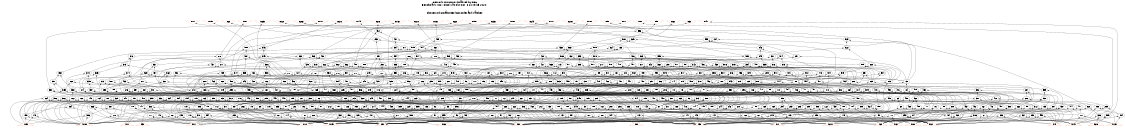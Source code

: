 # Network structure generated by ABC

digraph network {
size = "7.5,10";
center = true;
edge [dir = back];

{
  node [shape = plaintext];
  edge [style = invis];
  LevelTitle1 [label=""];
  LevelTitle2 [label=""];
  Level12 [label = ""];
  Level11 [label = ""];
  Level10 [label = ""];
  Level9 [label = ""];
  Level8 [label = ""];
  Level7 [label = ""];
  Level6 [label = ""];
  Level5 [label = ""];
  Level4 [label = ""];
  Level3 [label = ""];
  Level2 [label = ""];
  Level1 [label = ""];
  Level0 [label = ""];
  LevelTitle1 ->  LevelTitle2 ->  Level12 ->  Level11 ->  Level10 ->  Level9 ->  Level8 ->  Level7 ->  Level6 ->  Level5 ->  Level4 ->  Level3 ->  Level2 ->  Level1 ->  Level0;
}

{
  rank = same;
  LevelTitle1;
  title1 [shape=plaintext,
          fontsize=20,
          fontname = "Times-Roman",
          label="Network structure visualized by ABC\nBenchmark \"top\". Time was Thu Oct  8 20:19:05 2020. "
         ];
}

{
  rank = same;
  LevelTitle2;
  title2 [shape=plaintext,
          fontsize=18,
          fontname = "Times-Roman",
          label="The network contains 538 logic nodes and 0 latches.\n"
         ];
}

{
  rank = same;
  Level12;
  Node23 [label = "o_1_", shape = invtriangle, color = coral, fillcolor = coral];
  Node24 [label = "o_19_", shape = invtriangle, color = coral, fillcolor = coral];
  Node25 [label = "o_2_", shape = invtriangle, color = coral, fillcolor = coral];
  Node26 [label = "o_0_", shape = invtriangle, color = coral, fillcolor = coral];
  Node27 [label = "o_25_", shape = invtriangle, color = coral, fillcolor = coral];
  Node28 [label = "o_12_", shape = invtriangle, color = coral, fillcolor = coral];
  Node29 [label = "o_26_", shape = invtriangle, color = coral, fillcolor = coral];
  Node30 [label = "o_11_", shape = invtriangle, color = coral, fillcolor = coral];
  Node31 [label = "o_27_", shape = invtriangle, color = coral, fillcolor = coral];
  Node32 [label = "o_14_", shape = invtriangle, color = coral, fillcolor = coral];
  Node33 [label = "o_28_", shape = invtriangle, color = coral, fillcolor = coral];
  Node34 [label = "o_13_", shape = invtriangle, color = coral, fillcolor = coral];
  Node35 [label = "o_21_", shape = invtriangle, color = coral, fillcolor = coral];
  Node36 [label = "o_16_", shape = invtriangle, color = coral, fillcolor = coral];
  Node37 [label = "o_22_", shape = invtriangle, color = coral, fillcolor = coral];
  Node38 [label = "o_15_", shape = invtriangle, color = coral, fillcolor = coral];
  Node39 [label = "o_23_", shape = invtriangle, color = coral, fillcolor = coral];
  Node40 [label = "o_18_", shape = invtriangle, color = coral, fillcolor = coral];
  Node41 [label = "o_24_", shape = invtriangle, color = coral, fillcolor = coral];
  Node42 [label = "o_17_", shape = invtriangle, color = coral, fillcolor = coral];
  Node43 [label = "o_20_", shape = invtriangle, color = coral, fillcolor = coral];
  Node44 [label = "o_10_", shape = invtriangle, color = coral, fillcolor = coral];
  Node45 [label = "o_9_", shape = invtriangle, color = coral, fillcolor = coral];
  Node46 [label = "o_7_", shape = invtriangle, color = coral, fillcolor = coral];
  Node47 [label = "o_8_", shape = invtriangle, color = coral, fillcolor = coral];
  Node48 [label = "o_5_", shape = invtriangle, color = coral, fillcolor = coral];
  Node49 [label = "o_6_", shape = invtriangle, color = coral, fillcolor = coral];
  Node50 [label = "o_3_", shape = invtriangle, color = coral, fillcolor = coral];
  Node51 [label = "o_4_", shape = invtriangle, color = coral, fillcolor = coral];
}

{
  rank = same;
  Level11;
  Node432 [label = "432\n", shape = ellipse];
  Node556 [label = "556\n", shape = ellipse];
}

{
  rank = same;
  Level10;
  Node134 [label = "134\n", shape = ellipse];
  Node253 [label = "253\n", shape = ellipse];
  Node325 [label = "325\n", shape = ellipse];
  Node431 [label = "431\n", shape = ellipse];
  Node485 [label = "485\n", shape = ellipse];
  Node523 [label = "523\n", shape = ellipse];
  Node555 [label = "555\n", shape = ellipse];
  Node580 [label = "580\n", shape = ellipse];
}

{
  rank = same;
  Level9;
  Node133 [label = "133\n", shape = ellipse];
  Node252 [label = "252\n", shape = ellipse];
  Node324 [label = "324\n", shape = ellipse];
  Node346 [label = "346\n", shape = ellipse];
  Node377 [label = "377\n", shape = ellipse];
  Node394 [label = "394\n", shape = ellipse];
  Node484 [label = "484\n", shape = ellipse];
  Node515 [label = "515\n", shape = ellipse];
  Node522 [label = "522\n", shape = ellipse];
  Node533 [label = "533\n", shape = ellipse];
  Node546 [label = "546\n", shape = ellipse];
  Node569 [label = "569\n", shape = ellipse];
  Node579 [label = "579\n", shape = ellipse];
  Node588 [label = "588\n", shape = ellipse];
}

{
  rank = same;
  Level8;
  Node132 [label = "132\n", shape = ellipse];
  Node186 [label = "186\n", shape = ellipse];
  Node218 [label = "218\n", shape = ellipse];
  Node251 [label = "251\n", shape = ellipse];
  Node278 [label = "278\n", shape = ellipse];
  Node291 [label = "291\n", shape = ellipse];
  Node323 [label = "323\n", shape = ellipse];
  Node345 [label = "345\n", shape = ellipse];
  Node355 [label = "355\n", shape = ellipse];
  Node376 [label = "376\n", shape = ellipse];
  Node393 [label = "393\n", shape = ellipse];
  Node422 [label = "422\n", shape = ellipse];
  Node430 [label = "430\n", shape = ellipse];
  Node466 [label = "466\n", shape = ellipse];
  Node483 [label = "483\n", shape = ellipse];
  Node503 [label = "503\n", shape = ellipse];
  Node509 [label = "509\n", shape = ellipse];
  Node514 [label = "514\n", shape = ellipse];
  Node521 [label = "521\n", shape = ellipse];
  Node532 [label = "532\n", shape = ellipse];
  Node545 [label = "545\n", shape = ellipse];
  Node554 [label = "554\n", shape = ellipse];
  Node563 [label = "563\n", shape = ellipse];
  Node568 [label = "568\n", shape = ellipse];
  Node574 [label = "574\n", shape = ellipse];
  Node578 [label = "578\n", shape = ellipse];
  Node587 [label = "587\n", shape = ellipse];
}

{
  rank = same;
  Level7;
  Node90 [label = "90\n", shape = ellipse];
  Node113 [label = "113\n", shape = ellipse];
  Node185 [label = "185\n", shape = ellipse];
  Node217 [label = "217\n", shape = ellipse];
  Node250 [label = "250\n", shape = ellipse];
  Node271 [label = "271\n", shape = ellipse];
  Node290 [label = "290\n", shape = ellipse];
  Node305 [label = "305\n", shape = ellipse];
  Node317 [label = "317\n", shape = ellipse];
  Node322 [label = "322\n", shape = ellipse];
  Node342 [label = "342\n", shape = ellipse];
  Node352 [label = "352\n", shape = ellipse];
  Node354 [label = "354\n", shape = ellipse];
  Node375 [label = "375\n", shape = ellipse];
  Node385 [label = "385\n", shape = ellipse];
  Node410 [label = "410\n", shape = ellipse];
  Node421 [label = "421\n", shape = ellipse];
  Node429 [label = "429\n", shape = ellipse];
  Node437 [label = "437\n", shape = ellipse];
  Node449 [label = "449\n", shape = ellipse];
  Node457 [label = "457\n", shape = ellipse];
  Node465 [label = "465\n", shape = ellipse];
  Node473 [label = "473\n", shape = ellipse];
  Node479 [label = "479\n", shape = ellipse];
  Node490 [label = "490\n", shape = ellipse];
  Node496 [label = "496\n", shape = ellipse];
  Node502 [label = "502\n", shape = ellipse];
  Node505 [label = "505\n", shape = ellipse];
  Node508 [label = "508\n", shape = ellipse];
  Node511 [label = "511\n", shape = ellipse];
  Node513 [label = "513\n", shape = ellipse];
  Node516 [label = "516\n", shape = ellipse];
  Node518 [label = "518\n", shape = ellipse];
  Node520 [label = "520\n", shape = ellipse];
  Node531 [label = "531\n", shape = ellipse];
  Node535 [label = "535\n", shape = ellipse];
  Node542 [label = "542\n", shape = ellipse];
  Node553 [label = "553\n", shape = ellipse];
  Node562 [label = "562\n", shape = ellipse];
  Node565 [label = "565\n", shape = ellipse];
  Node567 [label = "567\n", shape = ellipse];
  Node571 [label = "571\n", shape = ellipse];
  Node573 [label = "573\n", shape = ellipse];
  Node576 [label = "576\n", shape = ellipse];
  Node577 [label = "577\n", shape = ellipse];
  Node586 [label = "586\n", shape = ellipse];
}

{
  rank = same;
  Level6;
  Node89 [label = "89\n", shape = ellipse];
  Node112 [label = "112\n", shape = ellipse];
  Node131 [label = "131\n", shape = ellipse];
  Node157 [label = "157\n", shape = ellipse];
  Node167 [label = "167\n", shape = ellipse];
  Node184 [label = "184\n", shape = ellipse];
  Node202 [label = "202\n", shape = ellipse];
  Node216 [label = "216\n", shape = ellipse];
  Node227 [label = "227\n", shape = ellipse];
  Node240 [label = "240\n", shape = ellipse];
  Node249 [label = "249\n", shape = ellipse];
  Node270 [label = "270\n", shape = ellipse];
  Node281 [label = "281\n", shape = ellipse];
  Node289 [label = "289\n", shape = ellipse];
  Node304 [label = "304\n", shape = ellipse];
  Node316 [label = "316\n", shape = ellipse];
  Node321 [label = "321\n", shape = ellipse];
  Node340 [label = "340\n", shape = ellipse];
  Node341 [label = "341\n", shape = ellipse];
  Node344 [label = "344\n", shape = ellipse];
  Node351 [label = "351\n", shape = ellipse];
  Node353 [label = "353\n", shape = ellipse];
  Node362 [label = "362\n", shape = ellipse];
  Node369 [label = "369\n", shape = ellipse];
  Node374 [label = "374\n", shape = ellipse];
  Node379 [label = "379\n", shape = ellipse];
  Node384 [label = "384\n", shape = ellipse];
  Node392 [label = "392\n", shape = ellipse];
  Node409 [label = "409\n", shape = ellipse];
  Node420 [label = "420\n", shape = ellipse];
  Node424 [label = "424\n", shape = ellipse];
  Node426 [label = "426\n", shape = ellipse];
  Node434 [label = "434\n", shape = ellipse];
  Node448 [label = "448\n", shape = ellipse];
  Node456 [label = "456\n", shape = ellipse];
  Node472 [label = "472\n", shape = ellipse];
  Node478 [label = "478\n", shape = ellipse];
  Node482 [label = "482\n", shape = ellipse];
  Node489 [label = "489\n", shape = ellipse];
  Node495 [label = "495\n", shape = ellipse];
  Node501 [label = "501\n", shape = ellipse];
  Node504 [label = "504\n", shape = ellipse];
  Node507 [label = "507\n", shape = ellipse];
  Node510 [label = "510\n", shape = ellipse];
  Node512 [label = "512\n", shape = ellipse];
  Node517 [label = "517\n", shape = ellipse];
  Node519 [label = "519\n", shape = ellipse];
  Node528 [label = "528\n", shape = ellipse];
  Node530 [label = "530\n", shape = ellipse];
  Node534 [label = "534\n", shape = ellipse];
  Node541 [label = "541\n", shape = ellipse];
  Node544 [label = "544\n", shape = ellipse];
  Node548 [label = "548\n", shape = ellipse];
  Node550 [label = "550\n", shape = ellipse];
  Node561 [label = "561\n", shape = ellipse];
  Node564 [label = "564\n", shape = ellipse];
  Node566 [label = "566\n", shape = ellipse];
  Node570 [label = "570\n", shape = ellipse];
  Node572 [label = "572\n", shape = ellipse];
  Node575 [label = "575\n", shape = ellipse];
  Node583 [label = "583\n", shape = ellipse];
  Node585 [label = "585\n", shape = ellipse];
}

{
  rank = same;
  Level5;
  Node65 [label = "65\n", shape = ellipse];
  Node74 [label = "74\n", shape = ellipse];
  Node79 [label = "79\n", shape = ellipse];
  Node88 [label = "88\n", shape = ellipse];
  Node96 [label = "96\n", shape = ellipse];
  Node107 [label = "107\n", shape = ellipse];
  Node111 [label = "111\n", shape = ellipse];
  Node129 [label = "129\n", shape = ellipse];
  Node130 [label = "130\n", shape = ellipse];
  Node156 [label = "156\n", shape = ellipse];
  Node166 [label = "166\n", shape = ellipse];
  Node183 [label = "183\n", shape = ellipse];
  Node201 [label = "201\n", shape = ellipse];
  Node215 [label = "215\n", shape = ellipse];
  Node226 [label = "226\n", shape = ellipse];
  Node239 [label = "239\n", shape = ellipse];
  Node248 [label = "248\n", shape = ellipse];
  Node265 [label = "265\n", shape = ellipse];
  Node277 [label = "277\n", shape = ellipse];
  Node280 [label = "280\n", shape = ellipse];
  Node288 [label = "288\n", shape = ellipse];
  Node297 [label = "297\n", shape = ellipse];
  Node303 [label = "303\n", shape = ellipse];
  Node310 [label = "310\n", shape = ellipse];
  Node315 [label = "315\n", shape = ellipse];
  Node339 [label = "339\n", shape = ellipse];
  Node343 [label = "343\n", shape = ellipse];
  Node361 [label = "361\n", shape = ellipse];
  Node368 [label = "368\n", shape = ellipse];
  Node373 [label = "373\n", shape = ellipse];
  Node378 [label = "378\n", shape = ellipse];
  Node383 [label = "383\n", shape = ellipse];
  Node391 [label = "391\n", shape = ellipse];
  Node402 [label = "402\n", shape = ellipse];
  Node407 [label = "407\n", shape = ellipse];
  Node408 [label = "408\n", shape = ellipse];
  Node414 [label = "414\n", shape = ellipse];
  Node415 [label = "415\n", shape = ellipse];
  Node419 [label = "419\n", shape = ellipse];
  Node423 [label = "423\n", shape = ellipse];
  Node425 [label = "425\n", shape = ellipse];
  Node428 [label = "428\n", shape = ellipse];
  Node433 [label = "433\n", shape = ellipse];
  Node436 [label = "436\n", shape = ellipse];
  Node447 [label = "447\n", shape = ellipse];
  Node452 [label = "452\n", shape = ellipse];
  Node455 [label = "455\n", shape = ellipse];
  Node464 [label = "464\n", shape = ellipse];
  Node477 [label = "477\n", shape = ellipse];
  Node481 [label = "481\n", shape = ellipse];
  Node487 [label = "487\n", shape = ellipse];
  Node488 [label = "488\n", shape = ellipse];
  Node494 [label = "494\n", shape = ellipse];
  Node500 [label = "500\n", shape = ellipse];
  Node526 [label = "526\n", shape = ellipse];
  Node527 [label = "527\n", shape = ellipse];
  Node529 [label = "529\n", shape = ellipse];
  Node540 [label = "540\n", shape = ellipse];
  Node543 [label = "543\n", shape = ellipse];
  Node547 [label = "547\n", shape = ellipse];
  Node549 [label = "549\n", shape = ellipse];
  Node552 [label = "552\n", shape = ellipse];
  Node560 [label = "560\n", shape = ellipse];
  Node581 [label = "581\n", shape = ellipse];
  Node582 [label = "582\n", shape = ellipse];
  Node584 [label = "584\n", shape = ellipse];
}

{
  rank = same;
  Level4;
  Node64 [label = "64\n", shape = ellipse];
  Node73 [label = "73\n", shape = ellipse];
  Node78 [label = "78\n", shape = ellipse];
  Node87 [label = "87\n", shape = ellipse];
  Node95 [label = "95\n", shape = ellipse];
  Node106 [label = "106\n", shape = ellipse];
  Node110 [label = "110\n", shape = ellipse];
  Node117 [label = "117\n", shape = ellipse];
  Node124 [label = "124\n", shape = ellipse];
  Node128 [label = "128\n", shape = ellipse];
  Node145 [label = "145\n", shape = ellipse];
  Node150 [label = "150\n", shape = ellipse];
  Node155 [label = "155\n", shape = ellipse];
  Node161 [label = "161\n", shape = ellipse];
  Node163 [label = "163\n", shape = ellipse];
  Node165 [label = "165\n", shape = ellipse];
  Node171 [label = "171\n", shape = ellipse];
  Node176 [label = "176\n", shape = ellipse];
  Node182 [label = "182\n", shape = ellipse];
  Node190 [label = "190\n", shape = ellipse];
  Node195 [label = "195\n", shape = ellipse];
  Node200 [label = "200\n", shape = ellipse];
  Node206 [label = "206\n", shape = ellipse];
  Node210 [label = "210\n", shape = ellipse];
  Node214 [label = "214\n", shape = ellipse];
  Node224 [label = "224\n", shape = ellipse];
  Node225 [label = "225\n", shape = ellipse];
  Node231 [label = "231\n", shape = ellipse];
  Node235 [label = "235\n", shape = ellipse];
  Node238 [label = "238\n", shape = ellipse];
  Node242 [label = "242\n", shape = ellipse];
  Node258 [label = "258\n", shape = ellipse];
  Node264 [label = "264\n", shape = ellipse];
  Node276 [label = "276\n", shape = ellipse];
  Node279 [label = "279\n", shape = ellipse];
  Node287 [label = "287\n", shape = ellipse];
  Node296 [label = "296\n", shape = ellipse];
  Node302 [label = "302\n", shape = ellipse];
  Node309 [label = "309\n", shape = ellipse];
  Node314 [label = "314\n", shape = ellipse];
  Node319 [label = "319\n", shape = ellipse];
  Node330 [label = "330\n", shape = ellipse];
  Node331 [label = "331\n", shape = ellipse];
  Node337 [label = "337\n", shape = ellipse];
  Node338 [label = "338\n", shape = ellipse];
  Node350 [label = "350\n", shape = ellipse];
  Node357 [label = "357\n", shape = ellipse];
  Node360 [label = "360\n", shape = ellipse];
  Node365 [label = "365\n", shape = ellipse];
  Node367 [label = "367\n", shape = ellipse];
  Node382 [label = "382\n", shape = ellipse];
  Node401 [label = "401\n", shape = ellipse];
  Node406 [label = "406\n", shape = ellipse];
  Node413 [label = "413\n", shape = ellipse];
  Node418 [label = "418\n", shape = ellipse];
  Node427 [label = "427\n", shape = ellipse];
  Node435 [label = "435\n", shape = ellipse];
  Node441 [label = "441\n", shape = ellipse];
  Node443 [label = "443\n", shape = ellipse];
  Node446 [label = "446\n", shape = ellipse];
  Node451 [label = "451\n", shape = ellipse];
  Node454 [label = "454\n", shape = ellipse];
  Node463 [label = "463\n", shape = ellipse];
  Node469 [label = "469\n", shape = ellipse];
  Node471 [label = "471\n", shape = ellipse];
  Node476 [label = "476\n", shape = ellipse];
  Node480 [label = "480\n", shape = ellipse];
  Node486 [label = "486\n", shape = ellipse];
  Node493 [label = "493\n", shape = ellipse];
  Node499 [label = "499\n", shape = ellipse];
  Node506 [label = "506\n", shape = ellipse];
  Node525 [label = "525\n", shape = ellipse];
  Node539 [label = "539\n", shape = ellipse];
  Node551 [label = "551\n", shape = ellipse];
  Node559 [label = "559\n", shape = ellipse];
}

{
  rank = same;
  Level3;
  Node56 [label = "56\n", shape = ellipse];
  Node63 [label = "63\n", shape = ellipse];
  Node72 [label = "72\n", shape = ellipse];
  Node77 [label = "77\n", shape = ellipse];
  Node86 [label = "86\n", shape = ellipse];
  Node94 [label = "94\n", shape = ellipse];
  Node98 [label = "98\n", shape = ellipse];
  Node105 [label = "105\n", shape = ellipse];
  Node109 [label = "109\n", shape = ellipse];
  Node116 [label = "116\n", shape = ellipse];
  Node123 [label = "123\n", shape = ellipse];
  Node127 [label = "127\n", shape = ellipse];
  Node139 [label = "139\n", shape = ellipse];
  Node144 [label = "144\n", shape = ellipse];
  Node149 [label = "149\n", shape = ellipse];
  Node154 [label = "154\n", shape = ellipse];
  Node160 [label = "160\n", shape = ellipse];
  Node162 [label = "162\n", shape = ellipse];
  Node164 [label = "164\n", shape = ellipse];
  Node170 [label = "170\n", shape = ellipse];
  Node175 [label = "175\n", shape = ellipse];
  Node181 [label = "181\n", shape = ellipse];
  Node189 [label = "189\n", shape = ellipse];
  Node194 [label = "194\n", shape = ellipse];
  Node199 [label = "199\n", shape = ellipse];
  Node205 [label = "205\n", shape = ellipse];
  Node209 [label = "209\n", shape = ellipse];
  Node213 [label = "213\n", shape = ellipse];
  Node221 [label = "221\n", shape = ellipse];
  Node223 [label = "223\n", shape = ellipse];
  Node230 [label = "230\n", shape = ellipse];
  Node234 [label = "234\n", shape = ellipse];
  Node237 [label = "237\n", shape = ellipse];
  Node241 [label = "241\n", shape = ellipse];
  Node245 [label = "245\n", shape = ellipse];
  Node247 [label = "247\n", shape = ellipse];
  Node257 [label = "257\n", shape = ellipse];
  Node263 [label = "263\n", shape = ellipse];
  Node269 [label = "269\n", shape = ellipse];
  Node273 [label = "273\n", shape = ellipse];
  Node275 [label = "275\n", shape = ellipse];
  Node286 [label = "286\n", shape = ellipse];
  Node295 [label = "295\n", shape = ellipse];
  Node301 [label = "301\n", shape = ellipse];
  Node308 [label = "308\n", shape = ellipse];
  Node313 [label = "313\n", shape = ellipse];
  Node320 [label = "320\n", shape = ellipse];
  Node329 [label = "329\n", shape = ellipse];
  Node336 [label = "336\n", shape = ellipse];
  Node349 [label = "349\n", shape = ellipse];
  Node356 [label = "356\n", shape = ellipse];
  Node359 [label = "359\n", shape = ellipse];
  Node364 [label = "364\n", shape = ellipse];
  Node366 [label = "366\n", shape = ellipse];
  Node372 [label = "372\n", shape = ellipse];
  Node381 [label = "381\n", shape = ellipse];
  Node390 [label = "390\n", shape = ellipse];
  Node397 [label = "397\n", shape = ellipse];
  Node400 [label = "400\n", shape = ellipse];
  Node405 [label = "405\n", shape = ellipse];
  Node412 [label = "412\n", shape = ellipse];
  Node417 [label = "417\n", shape = ellipse];
  Node440 [label = "440\n", shape = ellipse];
  Node442 [label = "442\n", shape = ellipse];
  Node445 [label = "445\n", shape = ellipse];
  Node450 [label = "450\n", shape = ellipse];
  Node462 [label = "462\n", shape = ellipse];
  Node470 [label = "470\n", shape = ellipse];
  Node475 [label = "475\n", shape = ellipse];
  Node491 [label = "491\n", shape = ellipse];
  Node498 [label = "498\n", shape = ellipse];
  Node538 [label = "538\n", shape = ellipse];
  Node558 [label = "558\n", shape = ellipse];
}

{
  rank = same;
  Level2;
  Node53 [label = "53\n", shape = ellipse];
  Node55 [label = "55\n", shape = ellipse];
  Node58 [label = "58\n", shape = ellipse];
  Node60 [label = "60\n", shape = ellipse];
  Node62 [label = "62\n", shape = ellipse];
  Node67 [label = "67\n", shape = ellipse];
  Node69 [label = "69\n", shape = ellipse];
  Node71 [label = "71\n", shape = ellipse];
  Node75 [label = "75\n", shape = ellipse];
  Node76 [label = "76\n", shape = ellipse];
  Node81 [label = "81\n", shape = ellipse];
  Node83 [label = "83\n", shape = ellipse];
  Node85 [label = "85\n", shape = ellipse];
  Node92 [label = "92\n", shape = ellipse];
  Node93 [label = "93\n", shape = ellipse];
  Node97 [label = "97\n", shape = ellipse];
  Node100 [label = "100\n", shape = ellipse];
  Node102 [label = "102\n", shape = ellipse];
  Node104 [label = "104\n", shape = ellipse];
  Node108 [label = "108\n", shape = ellipse];
  Node115 [label = "115\n", shape = ellipse];
  Node119 [label = "119\n", shape = ellipse];
  Node122 [label = "122\n", shape = ellipse];
  Node126 [label = "126\n", shape = ellipse];
  Node136 [label = "136\n", shape = ellipse];
  Node138 [label = "138\n", shape = ellipse];
  Node141 [label = "141\n", shape = ellipse];
  Node143 [label = "143\n", shape = ellipse];
  Node148 [label = "148\n", shape = ellipse];
  Node151 [label = "151\n", shape = ellipse];
  Node153 [label = "153\n", shape = ellipse];
  Node159 [label = "159\n", shape = ellipse];
  Node168 [label = "168\n", shape = ellipse];
  Node169 [label = "169\n", shape = ellipse];
  Node172 [label = "172\n", shape = ellipse];
  Node174 [label = "174\n", shape = ellipse];
  Node178 [label = "178\n", shape = ellipse];
  Node180 [label = "180\n", shape = ellipse];
  Node188 [label = "188\n", shape = ellipse];
  Node192 [label = "192\n", shape = ellipse];
  Node193 [label = "193\n", shape = ellipse];
  Node197 [label = "197\n", shape = ellipse];
  Node198 [label = "198\n", shape = ellipse];
  Node204 [label = "204\n", shape = ellipse];
  Node208 [label = "208\n", shape = ellipse];
  Node212 [label = "212\n", shape = ellipse];
  Node220 [label = "220\n", shape = ellipse];
  Node222 [label = "222\n", shape = ellipse];
  Node229 [label = "229\n", shape = ellipse];
  Node232 [label = "232\n", shape = ellipse];
  Node233 [label = "233\n", shape = ellipse];
  Node236 [label = "236\n", shape = ellipse];
  Node244 [label = "244\n", shape = ellipse];
  Node246 [label = "246\n", shape = ellipse];
  Node255 [label = "255\n", shape = ellipse];
  Node256 [label = "256\n", shape = ellipse];
  Node260 [label = "260\n", shape = ellipse];
  Node261 [label = "261\n", shape = ellipse];
  Node262 [label = "262\n", shape = ellipse];
  Node266 [label = "266\n", shape = ellipse];
  Node268 [label = "268\n", shape = ellipse];
  Node272 [label = "272\n", shape = ellipse];
  Node274 [label = "274\n", shape = ellipse];
  Node283 [label = "283\n", shape = ellipse];
  Node285 [label = "285\n", shape = ellipse];
  Node293 [label = "293\n", shape = ellipse];
  Node294 [label = "294\n", shape = ellipse];
  Node299 [label = "299\n", shape = ellipse];
  Node300 [label = "300\n", shape = ellipse];
  Node307 [label = "307\n", shape = ellipse];
  Node311 [label = "311\n", shape = ellipse];
  Node312 [label = "312\n", shape = ellipse];
  Node318 [label = "318\n", shape = ellipse];
  Node328 [label = "328\n", shape = ellipse];
  Node333 [label = "333\n", shape = ellipse];
  Node334 [label = "334\n", shape = ellipse];
  Node335 [label = "335\n", shape = ellipse];
  Node348 [label = "348\n", shape = ellipse];
  Node358 [label = "358\n", shape = ellipse];
  Node363 [label = "363\n", shape = ellipse];
  Node371 [label = "371\n", shape = ellipse];
  Node380 [label = "380\n", shape = ellipse];
  Node387 [label = "387\n", shape = ellipse];
  Node389 [label = "389\n", shape = ellipse];
  Node396 [label = "396\n", shape = ellipse];
  Node398 [label = "398\n", shape = ellipse];
  Node399 [label = "399\n", shape = ellipse];
  Node404 [label = "404\n", shape = ellipse];
  Node411 [label = "411\n", shape = ellipse];
  Node416 [label = "416\n", shape = ellipse];
  Node438 [label = "438\n", shape = ellipse];
  Node439 [label = "439\n", shape = ellipse];
  Node444 [label = "444\n", shape = ellipse];
  Node453 [label = "453\n", shape = ellipse];
  Node458 [label = "458\n", shape = ellipse];
  Node460 [label = "460\n", shape = ellipse];
  Node461 [label = "461\n", shape = ellipse];
  Node468 [label = "468\n", shape = ellipse];
  Node474 [label = "474\n", shape = ellipse];
  Node492 [label = "492\n", shape = ellipse];
  Node497 [label = "497\n", shape = ellipse];
  Node524 [label = "524\n", shape = ellipse];
  Node537 [label = "537\n", shape = ellipse];
  Node557 [label = "557\n", shape = ellipse];
}

{
  rank = same;
  Level1;
  Node52 [label = "52\n", shape = ellipse];
  Node54 [label = "54\n", shape = ellipse];
  Node57 [label = "57\n", shape = ellipse];
  Node59 [label = "59\n", shape = ellipse];
  Node61 [label = "61\n", shape = ellipse];
  Node66 [label = "66\n", shape = ellipse];
  Node68 [label = "68\n", shape = ellipse];
  Node70 [label = "70\n", shape = ellipse];
  Node80 [label = "80\n", shape = ellipse];
  Node82 [label = "82\n", shape = ellipse];
  Node84 [label = "84\n", shape = ellipse];
  Node91 [label = "91\n", shape = ellipse];
  Node99 [label = "99\n", shape = ellipse];
  Node101 [label = "101\n", shape = ellipse];
  Node103 [label = "103\n", shape = ellipse];
  Node114 [label = "114\n", shape = ellipse];
  Node118 [label = "118\n", shape = ellipse];
  Node120 [label = "120\n", shape = ellipse];
  Node121 [label = "121\n", shape = ellipse];
  Node125 [label = "125\n", shape = ellipse];
  Node135 [label = "135\n", shape = ellipse];
  Node137 [label = "137\n", shape = ellipse];
  Node140 [label = "140\n", shape = ellipse];
  Node142 [label = "142\n", shape = ellipse];
  Node146 [label = "146\n", shape = ellipse];
  Node147 [label = "147\n", shape = ellipse];
  Node152 [label = "152\n", shape = ellipse];
  Node158 [label = "158\n", shape = ellipse];
  Node173 [label = "173\n", shape = ellipse];
  Node177 [label = "177\n", shape = ellipse];
  Node179 [label = "179\n", shape = ellipse];
  Node187 [label = "187\n", shape = ellipse];
  Node191 [label = "191\n", shape = ellipse];
  Node196 [label = "196\n", shape = ellipse];
  Node203 [label = "203\n", shape = ellipse];
  Node207 [label = "207\n", shape = ellipse];
  Node211 [label = "211\n", shape = ellipse];
  Node219 [label = "219\n", shape = ellipse];
  Node228 [label = "228\n", shape = ellipse];
  Node243 [label = "243\n", shape = ellipse];
  Node254 [label = "254\n", shape = ellipse];
  Node259 [label = "259\n", shape = ellipse];
  Node267 [label = "267\n", shape = ellipse];
  Node282 [label = "282\n", shape = ellipse];
  Node284 [label = "284\n", shape = ellipse];
  Node292 [label = "292\n", shape = ellipse];
  Node298 [label = "298\n", shape = ellipse];
  Node306 [label = "306\n", shape = ellipse];
  Node326 [label = "326\n", shape = ellipse];
  Node327 [label = "327\n", shape = ellipse];
  Node332 [label = "332\n", shape = ellipse];
  Node347 [label = "347\n", shape = ellipse];
  Node370 [label = "370\n", shape = ellipse];
  Node386 [label = "386\n", shape = ellipse];
  Node388 [label = "388\n", shape = ellipse];
  Node395 [label = "395\n", shape = ellipse];
  Node403 [label = "403\n", shape = ellipse];
  Node459 [label = "459\n", shape = ellipse];
  Node467 [label = "467\n", shape = ellipse];
  Node536 [label = "536\n", shape = ellipse];
  Node589 [label = "589\n", shape = ellipse];
}

{
  rank = same;
  Level0;
  Node1 [label = "i_20_", shape = triangle, color = coral, fillcolor = coral];
  Node2 [label = "i_9_", shape = triangle, color = coral, fillcolor = coral];
  Node3 [label = "i_10_", shape = triangle, color = coral, fillcolor = coral];
  Node4 [label = "i_7_", shape = triangle, color = coral, fillcolor = coral];
  Node5 [label = "i_8_", shape = triangle, color = coral, fillcolor = coral];
  Node6 [label = "i_5_", shape = triangle, color = coral, fillcolor = coral];
  Node7 [label = "i_6_", shape = triangle, color = coral, fillcolor = coral];
  Node8 [label = "i_14_", shape = triangle, color = coral, fillcolor = coral];
  Node9 [label = "i_3_", shape = triangle, color = coral, fillcolor = coral];
  Node10 [label = "i_13_", shape = triangle, color = coral, fillcolor = coral];
  Node11 [label = "i_4_", shape = triangle, color = coral, fillcolor = coral];
  Node12 [label = "i_12_", shape = triangle, color = coral, fillcolor = coral];
  Node13 [label = "i_1_", shape = triangle, color = coral, fillcolor = coral];
  Node14 [label = "i_11_", shape = triangle, color = coral, fillcolor = coral];
  Node15 [label = "i_2_", shape = triangle, color = coral, fillcolor = coral];
  Node16 [label = "i_18_", shape = triangle, color = coral, fillcolor = coral];
  Node17 [label = "i_17_", shape = triangle, color = coral, fillcolor = coral];
  Node18 [label = "i_0_", shape = triangle, color = coral, fillcolor = coral];
  Node19 [label = "i_21_", shape = triangle, color = coral, fillcolor = coral];
  Node20 [label = "i_16_", shape = triangle, color = coral, fillcolor = coral];
  Node21 [label = "i_15_", shape = triangle, color = coral, fillcolor = coral];
  Node22 [label = "i_19_", shape = triangle, color = coral, fillcolor = coral];
}

title1 -> title2 [style = invis];
title2 -> Node23 [style = invis];
title2 -> Node24 [style = invis];
title2 -> Node25 [style = invis];
title2 -> Node26 [style = invis];
title2 -> Node27 [style = invis];
title2 -> Node28 [style = invis];
title2 -> Node29 [style = invis];
title2 -> Node30 [style = invis];
title2 -> Node31 [style = invis];
title2 -> Node32 [style = invis];
title2 -> Node33 [style = invis];
title2 -> Node34 [style = invis];
title2 -> Node35 [style = invis];
title2 -> Node36 [style = invis];
title2 -> Node37 [style = invis];
title2 -> Node38 [style = invis];
title2 -> Node39 [style = invis];
title2 -> Node40 [style = invis];
title2 -> Node41 [style = invis];
title2 -> Node42 [style = invis];
title2 -> Node43 [style = invis];
title2 -> Node44 [style = invis];
title2 -> Node45 [style = invis];
title2 -> Node46 [style = invis];
title2 -> Node47 [style = invis];
title2 -> Node48 [style = invis];
title2 -> Node49 [style = invis];
title2 -> Node50 [style = invis];
title2 -> Node51 [style = invis];
Node23 -> Node24 [style = invis];
Node24 -> Node25 [style = invis];
Node25 -> Node26 [style = invis];
Node26 -> Node27 [style = invis];
Node27 -> Node28 [style = invis];
Node28 -> Node29 [style = invis];
Node29 -> Node30 [style = invis];
Node30 -> Node31 [style = invis];
Node31 -> Node32 [style = invis];
Node32 -> Node33 [style = invis];
Node33 -> Node34 [style = invis];
Node34 -> Node35 [style = invis];
Node35 -> Node36 [style = invis];
Node36 -> Node37 [style = invis];
Node37 -> Node38 [style = invis];
Node38 -> Node39 [style = invis];
Node39 -> Node40 [style = invis];
Node40 -> Node41 [style = invis];
Node41 -> Node42 [style = invis];
Node42 -> Node43 [style = invis];
Node43 -> Node44 [style = invis];
Node44 -> Node45 [style = invis];
Node45 -> Node46 [style = invis];
Node46 -> Node47 [style = invis];
Node47 -> Node48 [style = invis];
Node48 -> Node49 [style = invis];
Node49 -> Node50 [style = invis];
Node50 -> Node51 [style = invis];
Node23 -> Node134 [style = solid];
Node24 -> Node139 [style = solid];
Node25 -> Node253 [style = solid];
Node26 -> Node278 [style = solid];
Node27 -> Node281 [style = solid];
Node28 -> Node325 [style = solid];
Node29 -> Node328 [style = solid];
Node30 -> Node330 [style = solid];
Node31 -> Node346 [style = solid];
Node32 -> Node377 [style = solid];
Node33 -> Node432 [style = solid];
Node34 -> Node437 [style = solid];
Node35 -> Node449 [style = solid];
Node36 -> Node485 [style = solid];
Node37 -> Node490 [style = solid];
Node38 -> Node491 [style = solid];
Node39 -> Node279 [style = solid];
Node40 -> Node503 [style = solid];
Node41 -> Node509 [style = solid];
Node42 -> Node515 [style = solid];
Node43 -> Node523 [style = solid];
Node44 -> Node533 [style = solid];
Node45 -> Node556 [style = solid];
Node46 -> Node563 [style = solid];
Node47 -> Node326 [style = solid];
Node48 -> Node569 [style = solid];
Node49 -> Node580 [style = solid];
Node50 -> Node588 [style = solid];
Node51 -> Node589 [style = solid];
Node52 -> Node16 [style = solid];
Node52 -> Node19 [style = solid];
Node53 -> Node17 [style = solid];
Node53 -> Node52 [style = solid];
Node54 -> Node8 [style = solid];
Node54 -> Node21 [style = solid];
Node55 -> Node10 [style = solid];
Node55 -> Node54 [style = solid];
Node56 -> Node53 [style = solid];
Node56 -> Node55 [style = solid];
Node57 -> Node2 [style = solid];
Node57 -> Node5 [style = solid];
Node58 -> Node4 [style = solid];
Node58 -> Node57 [style = solid];
Node59 -> Node12 [style = solid];
Node59 -> Node14 [style = solid];
Node60 -> Node3 [style = solid];
Node60 -> Node59 [style = solid];
Node61 -> Node6 [style = solid];
Node61 -> Node11 [style = solid];
Node62 -> Node15 [style = solid];
Node62 -> Node61 [style = solid];
Node63 -> Node58 [style = solid];
Node63 -> Node60 [style = solid];
Node64 -> Node62 [style = solid];
Node64 -> Node63 [style = solid];
Node65 -> Node56 [style = solid];
Node65 -> Node64 [style = solid];
Node66 -> Node2 [style = solid];
Node66 -> Node5 [style = solid];
Node67 -> Node4 [style = solid];
Node67 -> Node66 [style = solid];
Node68 -> Node17 [style = solid];
Node68 -> Node21 [style = solid];
Node69 -> Node14 [style = solid];
Node69 -> Node68 [style = solid];
Node70 -> Node6 [style = solid];
Node70 -> Node7 [style = solid];
Node71 -> Node15 [style = solid];
Node71 -> Node70 [style = solid];
Node72 -> Node67 [style = solid];
Node72 -> Node69 [style = solid];
Node73 -> Node71 [style = solid];
Node73 -> Node72 [style = solid];
Node74 -> Node52 [style = solid];
Node74 -> Node73 [style = solid];
Node75 -> Node14 [style = solid];
Node75 -> Node68 [style = solid];
Node76 -> Node15 [style = solid];
Node76 -> Node70 [style = solid];
Node77 -> Node67 [style = solid];
Node77 -> Node75 [style = solid];
Node78 -> Node76 [style = solid];
Node78 -> Node77 [style = solid];
Node79 -> Node52 [style = solid];
Node79 -> Node78 [style = solid];
Node80 -> Node2 [style = solid];
Node80 -> Node14 [style = solid];
Node81 -> Node5 [style = solid];
Node81 -> Node80 [style = solid];
Node82 -> Node16 [style = solid];
Node82 -> Node17 [style = solid];
Node83 -> Node21 [style = solid];
Node83 -> Node82 [style = solid];
Node84 -> Node4 [style = solid];
Node84 -> Node6 [style = solid];
Node85 -> Node11 [style = solid];
Node85 -> Node84 [style = solid];
Node86 -> Node81 [style = solid];
Node86 -> Node83 [style = solid];
Node87 -> Node85 [style = solid];
Node87 -> Node86 [style = solid];
Node88 -> Node19 [style = solid];
Node88 -> Node87 [style = solid];
Node89 -> Node74 [style = solid];
Node89 -> Node79 [style = solid];
Node90 -> Node88 [style = solid];
Node90 -> Node89 [style = solid];
Node91 -> Node16 [style = solid];
Node91 -> Node19 [style = solid];
Node92 -> Node17 [style = solid];
Node92 -> Node91 [style = solid];
Node93 -> Node14 [style = solid];
Node93 -> Node54 [style = solid];
Node94 -> Node67 [style = solid];
Node94 -> Node93 [style = solid];
Node95 -> Node76 [style = solid];
Node95 -> Node94 [style = solid];
Node96 -> Node92 [style = solid];
Node96 -> Node95 [style = solid];
Node97 -> Node21 [style = solid];
Node97 -> Node82 [style = solid];
Node98 -> Node19 [style = solid];
Node98 -> Node97 [style = solid];
Node99 -> Node2 [style = solid];
Node99 -> Node3 [style = solid];
Node100 -> Node5 [style = solid];
Node100 -> Node99 [style = solid];
Node101 -> Node8 [style = solid];
Node101 -> Node10 [style = solid];
Node102 -> Node14 [style = solid];
Node102 -> Node101 [style = solid];
Node103 -> Node4 [style = solid];
Node103 -> Node6 [style = solid];
Node104 -> Node15 [style = solid];
Node104 -> Node103 [style = solid];
Node105 -> Node100 [style = solid];
Node105 -> Node102 [style = solid];
Node106 -> Node104 [style = solid];
Node106 -> Node105 [style = solid];
Node107 -> Node98 [style = solid];
Node107 -> Node106 [style = solid];
Node108 -> Node14 [style = solid];
Node108 -> Node54 [style = solid];
Node109 -> Node67 [style = solid];
Node109 -> Node108 [style = solid];
Node110 -> Node71 [style = solid];
Node110 -> Node109 [style = solid];
Node111 -> Node92 [style = solid];
Node111 -> Node110 [style = solid];
Node112 -> Node96 [style = solid];
Node112 -> Node107 [style = solid];
Node113 -> Node111 [style = solid];
Node113 -> Node112 [style = solid];
Node114 -> Node2 [style = solid];
Node114 -> Node14 [style = solid];
Node115 -> Node5 [style = solid];
Node115 -> Node114 [style = solid];
Node116 -> Node83 [style = solid];
Node116 -> Node115 [style = solid];
Node117 -> Node104 [style = solid];
Node117 -> Node116 [style = solid];
Node118 -> Node14 [style = solid];
Node118 -> Node21 [style = solid];
Node119 -> Node2 [style = solid];
Node119 -> Node118 [style = solid];
Node120 -> Node16 [style = solid];
Node120 -> Node17 [style = solid];
Node121 -> Node4 [style = solid];
Node121 -> Node6 [style = solid];
Node122 -> Node15 [style = solid];
Node122 -> Node121 [style = solid];
Node123 -> Node119 [style = solid];
Node123 -> Node120 [style = solid];
Node124 -> Node122 [style = solid];
Node124 -> Node123 [style = solid];
Node125 -> Node2 [style = solid];
Node125 -> Node14 [style = solid];
Node126 -> Node5 [style = solid];
Node126 -> Node125 [style = solid];
Node127 -> Node83 [style = solid];
Node127 -> Node126 [style = solid];
Node128 -> Node104 [style = solid];
Node128 -> Node127 [style = solid];
Node129 -> Node19 [style = solid];
Node129 -> Node128 [style = solid];
Node130 -> Node117 [style = solid];
Node130 -> Node124 [style = solid];
Node131 -> Node129 [style = solid];
Node131 -> Node130 [style = solid];
Node132 -> Node90 [style = solid];
Node132 -> Node113 [style = solid];
Node133 -> Node131 [style = solid];
Node133 -> Node132 [style = solid];
Node134 -> Node65 [style = solid];
Node134 -> Node133 [style = solid];
Node135 -> Node16 [style = solid];
Node135 -> Node17 [style = solid];
Node136 -> Node21 [style = solid];
Node136 -> Node135 [style = solid];
Node137 -> Node2 [style = solid];
Node137 -> Node4 [style = solid];
Node138 -> Node6 [style = solid];
Node138 -> Node137 [style = solid];
Node139 -> Node136 [style = solid];
Node139 -> Node138 [style = solid];
Node140 -> Node17 [style = solid];
Node140 -> Node21 [style = solid];
Node141 -> Node2 [style = solid];
Node141 -> Node140 [style = solid];
Node142 -> Node4 [style = solid];
Node142 -> Node5 [style = solid];
Node143 -> Node6 [style = solid];
Node143 -> Node142 [style = solid];
Node144 -> Node91 [style = solid];
Node144 -> Node141 [style = solid];
Node145 -> Node143 [style = solid];
Node145 -> Node144 [style = solid];
Node146 -> Node16 [style = solid];
Node146 -> Node22 [style = solid];
Node147 -> Node4 [style = solid];
Node147 -> Node5 [style = solid];
Node148 -> Node6 [style = solid];
Node148 -> Node147 [style = solid];
Node149 -> Node141 [style = solid];
Node149 -> Node146 [style = solid];
Node150 -> Node148 [style = solid];
Node150 -> Node149 [style = solid];
Node151 -> Node2 [style = solid];
Node151 -> Node68 [style = solid];
Node152 -> Node4 [style = solid];
Node152 -> Node7 [style = solid];
Node153 -> Node11 [style = solid];
Node153 -> Node152 [style = solid];
Node154 -> Node16 [style = solid];
Node154 -> Node151 [style = solid];
Node155 -> Node153 [style = solid];
Node155 -> Node154 [style = solid];
Node156 -> Node145 [style = solid];
Node156 -> Node150 [style = solid];
Node157 -> Node155 [style = solid];
Node157 -> Node156 [style = solid];
Node158 -> Node16 [style = solid];
Node158 -> Node22 [style = solid];
Node159 -> Node6 [style = solid];
Node159 -> Node147 [style = solid];
Node160 -> Node151 [style = solid];
Node160 -> Node158 [style = solid];
Node161 -> Node159 [style = solid];
Node161 -> Node160 [style = solid];
Node162 -> Node141 [style = solid];
Node162 -> Node158 [style = solid];
Node163 -> Node148 [style = solid];
Node163 -> Node162 [style = solid];
Node164 -> Node146 [style = solid];
Node164 -> Node151 [style = solid];
Node165 -> Node159 [style = solid];
Node165 -> Node164 [style = solid];
Node166 -> Node161 [style = solid];
Node166 -> Node163 [style = solid];
Node167 -> Node165 [style = solid];
Node167 -> Node166 [style = solid];
Node168 -> Node12 [style = solid];
Node168 -> Node68 [style = solid];
Node169 -> Node7 [style = solid];
Node169 -> Node137 [style = solid];
Node170 -> Node16 [style = solid];
Node170 -> Node168 [style = solid];
Node171 -> Node169 [style = solid];
Node171 -> Node170 [style = solid];
Node172 -> Node2 [style = solid];
Node172 -> Node68 [style = solid];
Node173 -> Node4 [style = solid];
Node173 -> Node5 [style = solid];
Node174 -> Node6 [style = solid];
Node174 -> Node173 [style = solid];
Node175 -> Node16 [style = solid];
Node175 -> Node172 [style = solid];
Node176 -> Node174 [style = solid];
Node176 -> Node175 [style = solid];
Node177 -> Node14 [style = solid];
Node177 -> Node17 [style = solid];
Node178 -> Node2 [style = solid];
Node178 -> Node177 [style = solid];
Node179 -> Node4 [style = solid];
Node179 -> Node7 [style = solid];
Node180 -> Node6 [style = solid];
Node180 -> Node179 [style = solid];
Node181 -> Node16 [style = solid];
Node181 -> Node178 [style = solid];
Node182 -> Node180 [style = solid];
Node182 -> Node181 [style = solid];
Node183 -> Node171 [style = solid];
Node183 -> Node176 [style = solid];
Node184 -> Node182 [style = solid];
Node184 -> Node183 [style = solid];
Node185 -> Node157 [style = solid];
Node185 -> Node167 [style = solid];
Node186 -> Node184 [style = solid];
Node186 -> Node185 [style = solid];
Node187 -> Node2 [style = solid];
Node187 -> Node12 [style = solid];
Node188 -> Node5 [style = solid];
Node188 -> Node187 [style = solid];
Node189 -> Node97 [style = solid];
Node189 -> Node188 [style = solid];
Node190 -> Node85 [style = solid];
Node190 -> Node189 [style = solid];
Node191 -> Node20 [style = solid];
Node191 -> Node21 [style = solid];
Node192 -> Node2 [style = solid];
Node192 -> Node191 [style = solid];
Node193 -> Node13 [style = solid];
Node193 -> Node121 [style = solid];
Node194 -> Node120 [style = solid];
Node194 -> Node192 [style = solid];
Node195 -> Node193 [style = solid];
Node195 -> Node194 [style = solid];
Node196 -> Node2 [style = solid];
Node196 -> Node14 [style = solid];
Node197 -> Node5 [style = solid];
Node197 -> Node196 [style = solid];
Node198 -> Node15 [style = solid];
Node198 -> Node103 [style = solid];
Node199 -> Node83 [style = solid];
Node199 -> Node197 [style = solid];
Node200 -> Node198 [style = solid];
Node200 -> Node199 [style = solid];
Node201 -> Node190 [style = solid];
Node201 -> Node195 [style = solid];
Node202 -> Node200 [style = solid];
Node202 -> Node201 [style = solid];
Node203 -> Node14 [style = solid];
Node203 -> Node21 [style = solid];
Node204 -> Node5 [style = solid];
Node204 -> Node203 [style = solid];
Node205 -> Node53 [style = solid];
Node205 -> Node204 [style = solid];
Node206 -> Node198 [style = solid];
Node206 -> Node205 [style = solid];
Node207 -> Node12 [style = solid];
Node207 -> Node21 [style = solid];
Node208 -> Node5 [style = solid];
Node208 -> Node207 [style = solid];
Node209 -> Node53 [style = solid];
Node209 -> Node208 [style = solid];
Node210 -> Node85 [style = solid];
Node210 -> Node209 [style = solid];
Node211 -> Node2 [style = solid];
Node211 -> Node21 [style = solid];
Node212 -> Node5 [style = solid];
Node212 -> Node211 [style = solid];
Node213 -> Node120 [style = solid];
Node213 -> Node212 [style = solid];
Node214 -> Node193 [style = solid];
Node214 -> Node213 [style = solid];
Node215 -> Node206 [style = solid];
Node215 -> Node210 [style = solid];
Node216 -> Node214 [style = solid];
Node216 -> Node215 [style = solid];
Node217 -> Node88 [style = solid];
Node217 -> Node202 [style = solid];
Node218 -> Node216 [style = solid];
Node218 -> Node217 [style = solid];
Node219 -> Node5 [style = solid];
Node219 -> Node12 [style = solid];
Node220 -> Node6 [style = solid];
Node220 -> Node219 [style = solid];
Node221 -> Node97 [style = solid];
Node221 -> Node220 [style = solid];
Node222 -> Node6 [style = solid];
Node222 -> Node57 [style = solid];
Node223 -> Node19 [style = solid];
Node223 -> Node83 [style = solid];
Node224 -> Node222 [style = solid];
Node224 -> Node223 [style = solid];
Node225 -> Node154 [style = solid];
Node225 -> Node174 [style = solid];
Node226 -> Node221 [style = solid];
Node226 -> Node224 [style = solid];
Node227 -> Node225 [style = solid];
Node227 -> Node226 [style = solid];
Node228 -> Node2 [style = solid];
Node228 -> Node17 [style = solid];
Node229 -> Node4 [style = solid];
Node229 -> Node228 [style = solid];
Node230 -> Node16 [style = solid];
Node230 -> Node229 [style = solid];
Node231 -> Node71 [style = solid];
Node231 -> Node230 [style = solid];
Node232 -> Node2 [style = solid];
Node232 -> Node140 [style = solid];
Node233 -> Node6 [style = solid];
Node233 -> Node173 [style = solid];
Node234 -> Node16 [style = solid];
Node234 -> Node232 [style = solid];
Node235 -> Node233 [style = solid];
Node235 -> Node234 [style = solid];
Node236 -> Node6 [style = solid];
Node236 -> Node57 [style = solid];
Node237 -> Node19 [style = solid];
Node237 -> Node97 [style = solid];
Node238 -> Node236 [style = solid];
Node238 -> Node237 [style = solid];
Node239 -> Node231 [style = solid];
Node239 -> Node235 [style = solid];
Node240 -> Node238 [style = solid];
Node240 -> Node239 [style = solid];
Node241 -> Node16 [style = solid];
Node241 -> Node141 [style = solid];
Node242 -> Node233 [style = solid];
Node242 -> Node241 [style = solid];
Node243 -> Node5 [style = solid];
Node243 -> Node6 [style = solid];
Node244 -> Node15 [style = solid];
Node244 -> Node243 [style = solid];
Node245 -> Node83 [style = solid];
Node245 -> Node244 [style = solid];
Node246 -> Node6 [style = solid];
Node246 -> Node142 [style = solid];
Node247 -> Node97 [style = solid];
Node247 -> Node246 [style = solid];
Node248 -> Node242 [style = solid];
Node248 -> Node245 [style = solid];
Node249 -> Node247 [style = solid];
Node249 -> Node248 [style = solid];
Node250 -> Node227 [style = solid];
Node250 -> Node240 [style = solid];
Node251 -> Node249 [style = solid];
Node251 -> Node250 [style = solid];
Node252 -> Node186 [style = solid];
Node252 -> Node218 [style = solid];
Node253 -> Node251 [style = solid];
Node253 -> Node252 [style = solid];
Node254 -> Node17 [style = solid];
Node254 -> Node21 [style = solid];
Node255 -> Node2 [style = solid];
Node255 -> Node254 [style = solid];
Node256 -> Node18 [style = solid];
Node256 -> Node103 [style = solid];
Node257 -> Node16 [style = solid];
Node257 -> Node255 [style = solid];
Node258 -> Node256 [style = solid];
Node258 -> Node257 [style = solid];
Node259 -> Node8 [style = solid];
Node259 -> Node12 [style = solid];
Node260 -> Node2 [style = solid];
Node260 -> Node259 [style = solid];
Node261 -> Node21 [style = solid];
Node261 -> Node120 [style = solid];
Node262 -> Node11 [style = solid];
Node262 -> Node103 [style = solid];
Node263 -> Node260 [style = solid];
Node263 -> Node261 [style = solid];
Node264 -> Node262 [style = solid];
Node264 -> Node263 [style = solid];
Node265 -> Node19 [style = solid];
Node265 -> Node264 [style = solid];
Node266 -> Node21 [style = solid];
Node266 -> Node135 [style = solid];
Node267 -> Node2 [style = solid];
Node267 -> Node4 [style = solid];
Node268 -> Node6 [style = solid];
Node268 -> Node267 [style = solid];
Node269 -> Node266 [style = solid];
Node269 -> Node268 [style = solid];
Node270 -> Node258 [style = solid];
Node270 -> Node265 [style = solid];
Node271 -> Node269 [style = solid];
Node271 -> Node270 [style = solid];
Node272 -> Node6 [style = solid];
Node272 -> Node137 [style = solid];
Node273 -> Node135 [style = solid];
Node273 -> Node272 [style = solid];
Node274 -> Node6 [style = solid];
Node274 -> Node211 [style = solid];
Node275 -> Node135 [style = solid];
Node275 -> Node274 [style = solid];
Node276 -> Node273 [style = solid];
Node276 -> Node275 [style = solid];
Node277 -> Node139 [style = solid];
Node277 -> Node276 [style = solid];
Node278 -> Node271 [style = solid];
Node278 -> Node277 [style = solid];
Node279 -> Node175 [style = solid];
Node279 -> Node246 [style = solid];
Node280 -> Node150 [style = solid];
Node280 -> Node163 [style = solid];
Node281 -> Node279 [style = solid];
Node281 -> Node280 [style = solid];
Node282 -> Node2 [style = solid];
Node282 -> Node3 [style = solid];
Node283 -> Node5 [style = solid];
Node283 -> Node282 [style = solid];
Node284 -> Node8 [style = solid];
Node284 -> Node10 [style = solid];
Node285 -> Node12 [style = solid];
Node285 -> Node284 [style = solid];
Node286 -> Node283 [style = solid];
Node286 -> Node285 [style = solid];
Node287 -> Node262 [style = solid];
Node287 -> Node286 [style = solid];
Node288 -> Node98 [style = solid];
Node288 -> Node287 [style = solid];
Node289 -> Node107 [style = solid];
Node289 -> Node288 [style = solid];
Node290 -> Node79 [style = solid];
Node290 -> Node289 [style = solid];
Node291 -> Node65 [style = solid];
Node291 -> Node290 [style = solid];
Node292 -> Node3 [style = solid];
Node292 -> Node10 [style = solid];
Node293 -> Node2 [style = solid];
Node293 -> Node292 [style = solid];
Node294 -> Node8 [style = solid];
Node294 -> Node68 [style = solid];
Node295 -> Node293 [style = solid];
Node295 -> Node294 [style = solid];
Node296 -> Node246 [style = solid];
Node296 -> Node295 [style = solid];
Node297 -> Node52 [style = solid];
Node297 -> Node296 [style = solid];
Node298 -> Node2 [style = solid];
Node298 -> Node12 [style = solid];
Node299 -> Node5 [style = solid];
Node299 -> Node298 [style = solid];
Node300 -> Node11 [style = solid];
Node300 -> Node84 [style = solid];
Node301 -> Node97 [style = solid];
Node301 -> Node299 [style = solid];
Node302 -> Node300 [style = solid];
Node302 -> Node301 [style = solid];
Node303 -> Node19 [style = solid];
Node303 -> Node302 [style = solid];
Node304 -> Node88 [style = solid];
Node304 -> Node297 [style = solid];
Node305 -> Node303 [style = solid];
Node305 -> Node304 [style = solid];
Node306 -> Node6 [style = solid];
Node306 -> Node7 [style = solid];
Node307 -> Node11 [style = solid];
Node307 -> Node306 [style = solid];
Node308 -> Node67 [style = solid];
Node308 -> Node168 [style = solid];
Node309 -> Node307 [style = solid];
Node309 -> Node308 [style = solid];
Node310 -> Node52 [style = solid];
Node310 -> Node309 [style = solid];
Node311 -> Node12 [style = solid];
Node311 -> Node68 [style = solid];
Node312 -> Node11 [style = solid];
Node312 -> Node306 [style = solid];
Node313 -> Node67 [style = solid];
Node313 -> Node311 [style = solid];
Node314 -> Node312 [style = solid];
Node314 -> Node313 [style = solid];
Node315 -> Node52 [style = solid];
Node315 -> Node314 [style = solid];
Node316 -> Node310 [style = solid];
Node316 -> Node315 [style = solid];
Node317 -> Node74 [style = solid];
Node317 -> Node316 [style = solid];
Node318 -> Node18 [style = solid];
Node318 -> Node103 [style = solid];
Node319 -> Node257 [style = solid];
Node319 -> Node318 [style = solid];
Node320 -> Node136 [style = solid];
Node320 -> Node268 [style = solid];
Node321 -> Node129 [style = solid];
Node321 -> Node319 [style = solid];
Node322 -> Node320 [style = solid];
Node322 -> Node321 [style = solid];
Node323 -> Node305 [style = solid];
Node323 -> Node317 [style = solid];
Node324 -> Node322 [style = solid];
Node324 -> Node323 [style = solid];
Node325 -> Node291 [style = solid];
Node325 -> Node324 [style = solid];
Node326 -> Node1 [style = solid];
Node326 -> Node8 [style = solid];
Node327 -> Node1 [style = solid];
Node327 -> Node19 [style = solid];
Node328 -> Node326 [style = solid];
Node328 -> Node327 [style = solid];
Node329 -> Node16 [style = solid];
Node329 -> Node151 [style = solid];
Node330 -> Node193 [style = solid];
Node330 -> Node329 [style = solid];
Node331 -> Node160 [style = solid];
Node331 -> Node174 [style = solid];
Node332 -> Node2 [style = solid];
Node332 -> Node21 [style = solid];
Node333 -> Node5 [style = solid];
Node333 -> Node332 [style = solid];
Node334 -> Node17 [style = solid];
Node334 -> Node158 [style = solid];
Node335 -> Node9 [style = solid];
Node335 -> Node103 [style = solid];
Node336 -> Node333 [style = solid];
Node336 -> Node334 [style = solid];
Node337 -> Node335 [style = solid];
Node337 -> Node336 [style = solid];
Node338 -> Node162 [style = solid];
Node338 -> Node233 [style = solid];
Node339 -> Node331 [style = solid];
Node339 -> Node337 [style = solid];
Node340 -> Node338 [style = solid];
Node340 -> Node339 [style = solid];
Node341 -> Node79 [style = solid];
Node341 -> Node315 [style = solid];
Node342 -> Node88 [style = solid];
Node342 -> Node341 [style = solid];
Node343 -> Node161 [style = solid];
Node343 -> Node319 [style = solid];
Node344 -> Node320 [style = solid];
Node344 -> Node343 [style = solid];
Node345 -> Node340 [style = solid];
Node345 -> Node342 [style = solid];
Node346 -> Node344 [style = solid];
Node346 -> Node345 [style = solid];
Node347 -> Node2 [style = solid];
Node347 -> Node12 [style = solid];
Node348 -> Node5 [style = solid];
Node348 -> Node347 [style = solid];
Node349 -> Node97 [style = solid];
Node349 -> Node348 [style = solid];
Node350 -> Node300 [style = solid];
Node350 -> Node349 [style = solid];
Node351 -> Node265 [style = solid];
Node351 -> Node350 [style = solid];
Node352 -> Node124 [style = solid];
Node352 -> Node351 [style = solid];
Node353 -> Node117 [style = solid];
Node353 -> Node303 [style = solid];
Node354 -> Node129 [style = solid];
Node354 -> Node353 [style = solid];
Node355 -> Node352 [style = solid];
Node355 -> Node354 [style = solid];
Node356 -> Node22 [style = solid];
Node356 -> Node83 [style = solid];
Node357 -> Node233 [style = solid];
Node357 -> Node356 [style = solid];
Node358 -> Node15 [style = solid];
Node358 -> Node121 [style = solid];
Node359 -> Node16 [style = solid];
Node359 -> Node141 [style = solid];
Node360 -> Node358 [style = solid];
Node360 -> Node359 [style = solid];
Node361 -> Node357 [style = solid];
Node361 -> Node360 [style = solid];
Node362 -> Node269 [style = solid];
Node362 -> Node361 [style = solid];
Node363 -> Node14 [style = solid];
Node363 -> Node140 [style = solid];
Node364 -> Node16 [style = solid];
Node364 -> Node363 [style = solid];
Node365 -> Node268 [style = solid];
Node365 -> Node364 [style = solid];
Node366 -> Node22 [style = solid];
Node366 -> Node97 [style = solid];
Node367 -> Node174 [style = solid];
Node367 -> Node366 [style = solid];
Node368 -> Node365 [style = solid];
Node368 -> Node367 [style = solid];
Node369 -> Node258 [style = solid];
Node369 -> Node368 [style = solid];
Node370 -> Node2 [style = solid];
Node370 -> Node16 [style = solid];
Node371 -> Node13 [style = solid];
Node371 -> Node121 [style = solid];
Node372 -> Node370 [style = solid];
Node372 -> Node371 [style = solid];
Node373 -> Node319 [style = solid];
Node373 -> Node372 [style = solid];
Node374 -> Node320 [style = solid];
Node374 -> Node373 [style = solid];
Node375 -> Node362 [style = solid];
Node375 -> Node369 [style = solid];
Node376 -> Node374 [style = solid];
Node376 -> Node375 [style = solid];
Node377 -> Node355 [style = solid];
Node377 -> Node376 [style = solid];
Node378 -> Node200 [style = solid];
Node378 -> Node210 [style = solid];
Node379 -> Node206 [style = solid];
Node379 -> Node378 [style = solid];
Node380 -> Node12 [style = solid];
Node380 -> Node54 [style = solid];
Node381 -> Node67 [style = solid];
Node381 -> Node380 [style = solid];
Node382 -> Node307 [style = solid];
Node382 -> Node381 [style = solid];
Node383 -> Node92 [style = solid];
Node383 -> Node382 [style = solid];
Node384 -> Node111 [style = solid];
Node384 -> Node383 [style = solid];
Node385 -> Node190 [style = solid];
Node385 -> Node384 [style = solid];
Node386 -> Node16 [style = solid];
Node386 -> Node22 [style = solid];
Node387 -> Node17 [style = solid];
Node387 -> Node386 [style = solid];
Node388 -> Node2 [style = solid];
Node388 -> Node21 [style = solid];
Node389 -> Node6 [style = solid];
Node389 -> Node388 [style = solid];
Node390 -> Node387 [style = solid];
Node390 -> Node389 [style = solid];
Node391 -> Node365 [style = solid];
Node391 -> Node390 [style = solid];
Node392 -> Node258 [style = solid];
Node392 -> Node391 [style = solid];
Node393 -> Node379 [style = solid];
Node393 -> Node385 [style = solid];
Node394 -> Node392 [style = solid];
Node394 -> Node393 [style = solid];
Node395 -> Node17 [style = solid];
Node395 -> Node20 [style = solid];
Node396 -> Node21 [style = solid];
Node396 -> Node395 [style = solid];
Node397 -> Node52 [style = solid];
Node397 -> Node396 [style = solid];
Node398 -> Node12 [style = solid];
Node398 -> Node284 [style = solid];
Node399 -> Node6 [style = solid];
Node399 -> Node152 [style = solid];
Node400 -> Node283 [style = solid];
Node400 -> Node398 [style = solid];
Node401 -> Node399 [style = solid];
Node401 -> Node400 [style = solid];
Node402 -> Node397 [style = solid];
Node402 -> Node401 [style = solid];
Node403 -> Node17 [style = solid];
Node403 -> Node20 [style = solid];
Node404 -> Node21 [style = solid];
Node404 -> Node403 [style = solid];
Node405 -> Node52 [style = solid];
Node405 -> Node404 [style = solid];
Node406 -> Node180 [style = solid];
Node406 -> Node400 [style = solid];
Node407 -> Node405 [style = solid];
Node407 -> Node406 [style = solid];
Node408 -> Node401 [style = solid];
Node408 -> Node405 [style = solid];
Node409 -> Node402 [style = solid];
Node409 -> Node407 [style = solid];
Node410 -> Node408 [style = solid];
Node410 -> Node409 [style = solid];
Node411 -> Node12 [style = solid];
Node411 -> Node101 [style = solid];
Node412 -> Node283 [style = solid];
Node412 -> Node411 [style = solid];
Node413 -> Node198 [style = solid];
Node413 -> Node412 [style = solid];
Node414 -> Node98 [style = solid];
Node414 -> Node413 [style = solid];
Node415 -> Node397 [style = solid];
Node415 -> Node406 [style = solid];
Node416 -> Node14 [style = solid];
Node416 -> Node259 [style = solid];
Node417 -> Node283 [style = solid];
Node417 -> Node416 [style = solid];
Node418 -> Node104 [style = solid];
Node418 -> Node417 [style = solid];
Node419 -> Node53 [style = solid];
Node419 -> Node418 [style = solid];
Node420 -> Node414 [style = solid];
Node420 -> Node415 [style = solid];
Node421 -> Node419 [style = solid];
Node421 -> Node420 [style = solid];
Node422 -> Node410 [style = solid];
Node422 -> Node421 [style = solid];
Node423 -> Node235 [style = solid];
Node423 -> Node319 [style = solid];
Node424 -> Node224 [style = solid];
Node424 -> Node423 [style = solid];
Node425 -> Node150 [style = solid];
Node425 -> Node360 [style = solid];
Node426 -> Node145 [style = solid];
Node426 -> Node425 [style = solid];
Node427 -> Node245 [style = solid];
Node427 -> Node273 [style = solid];
Node428 -> Node242 [style = solid];
Node428 -> Node427 [style = solid];
Node429 -> Node424 [style = solid];
Node429 -> Node426 [style = solid];
Node430 -> Node428 [style = solid];
Node430 -> Node429 [style = solid];
Node431 -> Node394 [style = solid];
Node431 -> Node422 [style = solid];
Node432 -> Node430 [style = solid];
Node432 -> Node431 [style = solid];
Node433 -> Node258 [style = solid];
Node433 -> Node269 [style = solid];
Node434 -> Node319 [style = solid];
Node434 -> Node433 [style = solid];
Node435 -> Node273 [style = solid];
Node435 -> Node320 [style = solid];
Node436 -> Node139 [style = solid];
Node436 -> Node435 [style = solid];
Node437 -> Node434 [style = solid];
Node437 -> Node436 [style = solid];
Node438 -> Node5 [style = solid];
Node438 -> Node211 [style = solid];
Node439 -> Node6 [style = solid];
Node439 -> Node179 [style = solid];
Node440 -> Node82 [style = solid];
Node440 -> Node438 [style = solid];
Node441 -> Node439 [style = solid];
Node441 -> Node440 [style = solid];
Node442 -> Node82 [style = solid];
Node442 -> Node333 [style = solid];
Node443 -> Node180 [style = solid];
Node443 -> Node442 [style = solid];
Node444 -> Node5 [style = solid];
Node444 -> Node388 [style = solid];
Node445 -> Node82 [style = solid];
Node445 -> Node444 [style = solid];
Node446 -> Node399 [style = solid];
Node446 -> Node445 [style = solid];
Node447 -> Node443 [style = solid];
Node447 -> Node446 [style = solid];
Node448 -> Node242 [style = solid];
Node448 -> Node447 [style = solid];
Node449 -> Node441 [style = solid];
Node449 -> Node448 [style = solid];
Node450 -> Node58 [style = solid];
Node450 -> Node416 [style = solid];
Node451 -> Node71 [style = solid];
Node451 -> Node450 [style = solid];
Node452 -> Node405 [style = solid];
Node452 -> Node451 [style = solid];
Node453 -> Node15 [style = solid];
Node453 -> Node306 [style = solid];
Node454 -> Node450 [style = solid];
Node454 -> Node453 [style = solid];
Node455 -> Node397 [style = solid];
Node455 -> Node454 [style = solid];
Node456 -> Node65 [style = solid];
Node456 -> Node452 [style = solid];
Node457 -> Node455 [style = solid];
Node457 -> Node456 [style = solid];
Node458 -> Node7 [style = solid];
Node458 -> Node142 [style = solid];
Node459 -> Node8 [style = solid];
Node459 -> Node12 [style = solid];
Node460 -> Node2 [style = solid];
Node460 -> Node459 [style = solid];
Node461 -> Node15 [style = solid];
Node461 -> Node61 [style = solid];
Node462 -> Node458 [style = solid];
Node462 -> Node460 [style = solid];
Node463 -> Node461 [style = solid];
Node463 -> Node462 [style = solid];
Node464 -> Node98 [style = solid];
Node464 -> Node463 [style = solid];
Node465 -> Node409 [style = solid];
Node465 -> Node464 [style = solid];
Node466 -> Node457 [style = solid];
Node466 -> Node465 [style = solid];
Node467 -> Node2 [style = solid];
Node467 -> Node5 [style = solid];
Node468 -> Node6 [style = solid];
Node468 -> Node467 [style = solid];
Node469 -> Node170 [style = solid];
Node469 -> Node468 [style = solid];
Node470 -> Node146 [style = solid];
Node470 -> Node172 [style = solid];
Node471 -> Node246 [style = solid];
Node471 -> Node470 [style = solid];
Node472 -> Node297 [style = solid];
Node472 -> Node469 [style = solid];
Node473 -> Node471 [style = solid];
Node473 -> Node472 [style = solid];
Node474 -> Node3 [style = solid];
Node474 -> Node101 [style = solid];
Node475 -> Node58 [style = solid];
Node475 -> Node474 [style = solid];
Node476 -> Node76 [style = solid];
Node476 -> Node475 [style = solid];
Node477 -> Node98 [style = solid];
Node477 -> Node476 [style = solid];
Node478 -> Node107 [style = solid];
Node478 -> Node477 [style = solid];
Node479 -> Node288 [style = solid];
Node479 -> Node478 [style = solid];
Node480 -> Node234 [style = solid];
Node480 -> Node244 [style = solid];
Node481 -> Node176 [style = solid];
Node481 -> Node480 [style = solid];
Node482 -> Node235 [style = solid];
Node482 -> Node481 [style = solid];
Node483 -> Node473 [style = solid];
Node483 -> Node479 [style = solid];
Node484 -> Node482 [style = solid];
Node484 -> Node483 [style = solid];
Node485 -> Node466 [style = solid];
Node485 -> Node484 [style = solid];
Node486 -> Node180 [style = solid];
Node486 -> Node445 [style = solid];
Node487 -> Node441 [style = solid];
Node487 -> Node486 [style = solid];
Node488 -> Node235 [style = solid];
Node488 -> Node279 [style = solid];
Node489 -> Node242 [style = solid];
Node489 -> Node488 [style = solid];
Node490 -> Node487 [style = solid];
Node490 -> Node489 [style = solid];
Node491 -> Node136 [style = solid];
Node491 -> Node272 [style = solid];
Node492 -> Node15 [style = solid];
Node492 -> Node306 [style = solid];
Node493 -> Node475 [style = solid];
Node493 -> Node492 [style = solid];
Node494 -> Node98 [style = solid];
Node494 -> Node493 [style = solid];
Node495 -> Node408 [style = solid];
Node495 -> Node415 [style = solid];
Node496 -> Node494 [style = solid];
Node496 -> Node495 [style = solid];
Node497 -> Node12 [style = solid];
Node497 -> Node54 [style = solid];
Node498 -> Node67 [style = solid];
Node498 -> Node497 [style = solid];
Node499 -> Node312 [style = solid];
Node499 -> Node498 [style = solid];
Node500 -> Node92 [style = solid];
Node500 -> Node499 [style = solid];
Node501 -> Node96 [style = solid];
Node501 -> Node500 [style = solid];
Node502 -> Node163 [style = solid];
Node502 -> Node501 [style = solid];
Node503 -> Node496 [style = solid];
Node503 -> Node502 [style = solid];
Node504 -> Node88 [style = solid];
Node504 -> Node265 [style = solid];
Node505 -> Node303 [style = solid];
Node505 -> Node504 [style = solid];
Node506 -> Node148 [style = solid];
Node506 -> Node154 [style = solid];
Node507 -> Node129 [style = solid];
Node507 -> Node214 [style = solid];
Node508 -> Node506 [style = solid];
Node508 -> Node507 [style = solid];
Node509 -> Node505 [style = solid];
Node509 -> Node508 [style = solid];
Node510 -> Node79 [style = solid];
Node510 -> Node500 [style = solid];
Node511 -> Node315 [style = solid];
Node511 -> Node510 [style = solid];
Node512 -> Node88 [style = solid];
Node512 -> Node319 [style = solid];
Node513 -> Node320 [style = solid];
Node513 -> Node512 [style = solid];
Node514 -> Node96 [style = solid];
Node514 -> Node511 [style = solid];
Node515 -> Node513 [style = solid];
Node515 -> Node514 [style = solid];
Node516 -> Node265 [style = solid];
Node516 -> Node316 [style = solid];
Node517 -> Node288 [style = solid];
Node517 -> Node500 [style = solid];
Node518 -> Node383 [style = solid];
Node518 -> Node517 [style = solid];
Node519 -> Node88 [style = solid];
Node519 -> Node350 [style = solid];
Node520 -> Node303 [style = solid];
Node520 -> Node519 [style = solid];
Node521 -> Node516 [style = solid];
Node521 -> Node518 [style = solid];
Node522 -> Node520 [style = solid];
Node522 -> Node521 [style = solid];
Node523 -> Node65 [style = solid];
Node523 -> Node522 [style = solid];
Node524 -> Node6 [style = solid];
Node524 -> Node152 [style = solid];
Node525 -> Node440 [style = solid];
Node525 -> Node524 [style = solid];
Node526 -> Node446 [style = solid];
Node526 -> Node525 [style = solid];
Node527 -> Node176 [style = solid];
Node527 -> Node320 [style = solid];
Node528 -> Node273 [style = solid];
Node528 -> Node527 [style = solid];
Node529 -> Node139 [style = solid];
Node529 -> Node279 [style = solid];
Node530 -> Node225 [style = solid];
Node530 -> Node529 [style = solid];
Node531 -> Node434 [style = solid];
Node531 -> Node528 [style = solid];
Node532 -> Node530 [style = solid];
Node532 -> Node531 [style = solid];
Node533 -> Node526 [style = solid];
Node533 -> Node532 [style = solid];
Node534 -> Node74 [style = solid];
Node534 -> Node310 [style = solid];
Node535 -> Node265 [style = solid];
Node535 -> Node534 [style = solid];
Node536 -> Node4 [style = solid];
Node536 -> Node11 [style = solid];
Node537 -> Node15 [style = solid];
Node537 -> Node536 [style = solid];
Node538 -> Node55 [style = solid];
Node538 -> Node299 [style = solid];
Node539 -> Node537 [style = solid];
Node539 -> Node538 [style = solid];
Node540 -> Node53 [style = solid];
Node540 -> Node539 [style = solid];
Node541 -> Node414 [style = solid];
Node541 -> Node494 [style = solid];
Node542 -> Node540 [style = solid];
Node542 -> Node541 [style = solid];
Node543 -> Node190 [style = solid];
Node543 -> Node200 [style = solid];
Node544 -> Node210 [style = solid];
Node544 -> Node543 [style = solid];
Node545 -> Node535 [style = solid];
Node545 -> Node542 [style = solid];
Node546 -> Node544 [style = solid];
Node546 -> Node545 [style = solid];
Node547 -> Node145 [style = solid];
Node547 -> Node176 [style = solid];
Node548 -> Node238 [style = solid];
Node548 -> Node547 [style = solid];
Node549 -> Node206 [style = solid];
Node549 -> Node491 [style = solid];
Node550 -> Node165 [style = solid];
Node550 -> Node549 [style = solid];
Node551 -> Node139 [style = solid];
Node551 -> Node221 [style = solid];
Node552 -> Node225 [style = solid];
Node552 -> Node551 [style = solid];
Node553 -> Node548 [style = solid];
Node553 -> Node550 [style = solid];
Node554 -> Node552 [style = solid];
Node554 -> Node553 [style = solid];
Node555 -> Node477 [style = solid];
Node555 -> Node546 [style = solid];
Node556 -> Node554 [style = solid];
Node556 -> Node555 [style = solid];
Node557 -> Node2 [style = solid];
Node557 -> Node191 [style = solid];
Node558 -> Node82 [style = solid];
Node558 -> Node557 [style = solid];
Node559 -> Node246 [style = solid];
Node559 -> Node558 [style = solid];
Node560 -> Node150 [style = solid];
Node560 -> Node225 [style = solid];
Node561 -> Node242 [style = solid];
Node561 -> Node560 [style = solid];
Node562 -> Node167 [style = solid];
Node562 -> Node559 [style = solid];
Node563 -> Node561 [style = solid];
Node563 -> Node562 [style = solid];
Node564 -> Node415 [style = solid];
Node564 -> Node494 [style = solid];
Node565 -> Node96 [style = solid];
Node565 -> Node564 [style = solid];
Node566 -> Node383 [style = solid];
Node566 -> Node500 [style = solid];
Node567 -> Node111 [style = solid];
Node567 -> Node566 [style = solid];
Node568 -> Node408 [style = solid];
Node568 -> Node565 [style = solid];
Node569 -> Node567 [style = solid];
Node569 -> Node568 [style = solid];
Node570 -> Node65 [style = solid];
Node570 -> Node408 [style = solid];
Node571 -> Node415 [style = solid];
Node571 -> Node570 [style = solid];
Node572 -> Node107 [style = solid];
Node572 -> Node494 [style = solid];
Node573 -> Node288 [style = solid];
Node573 -> Node572 [style = solid];
Node574 -> Node571 [style = solid];
Node574 -> Node573 [style = solid];
Node575 -> Node74 [style = solid];
Node575 -> Node297 [style = solid];
Node576 -> Node303 [style = solid];
Node576 -> Node575 [style = solid];
Node577 -> Node310 [style = solid];
Node577 -> Node384 [style = solid];
Node578 -> Node576 [style = solid];
Node578 -> Node577 [style = solid];
Node579 -> Node322 [style = solid];
Node579 -> Node578 [style = solid];
Node580 -> Node574 [style = solid];
Node580 -> Node579 [style = solid];
Node581 -> Node161 [style = solid];
Node581 -> Node258 [style = solid];
Node582 -> Node165 [style = solid];
Node582 -> Node269 [style = solid];
Node583 -> Node319 [style = solid];
Node583 -> Node582 [style = solid];
Node584 -> Node225 [style = solid];
Node584 -> Node279 [style = solid];
Node585 -> Node242 [style = solid];
Node585 -> Node584 [style = solid];
Node586 -> Node436 [style = solid];
Node586 -> Node583 [style = solid];
Node587 -> Node585 [style = solid];
Node587 -> Node586 [style = solid];
Node588 -> Node581 [style = solid];
Node588 -> Node587 [style = solid];
Node589 -> Node1 [style = solid];
Node589 -> Node8 [style = solid];
}

